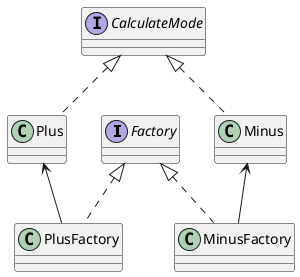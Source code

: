 @startuml
interface Factory
interface CalculateMode

Factory <|.. PlusFactory
Plus <-- PlusFactory
class PlusFactory{
}

Factory <|.. MinusFactory
Minus <-- MinusFactory
class MinusFactory{
}

CalculateMode <|.. Plus
class Plus{
}

CalculateMode <|.. Minus
class Minus{
}
@enduml